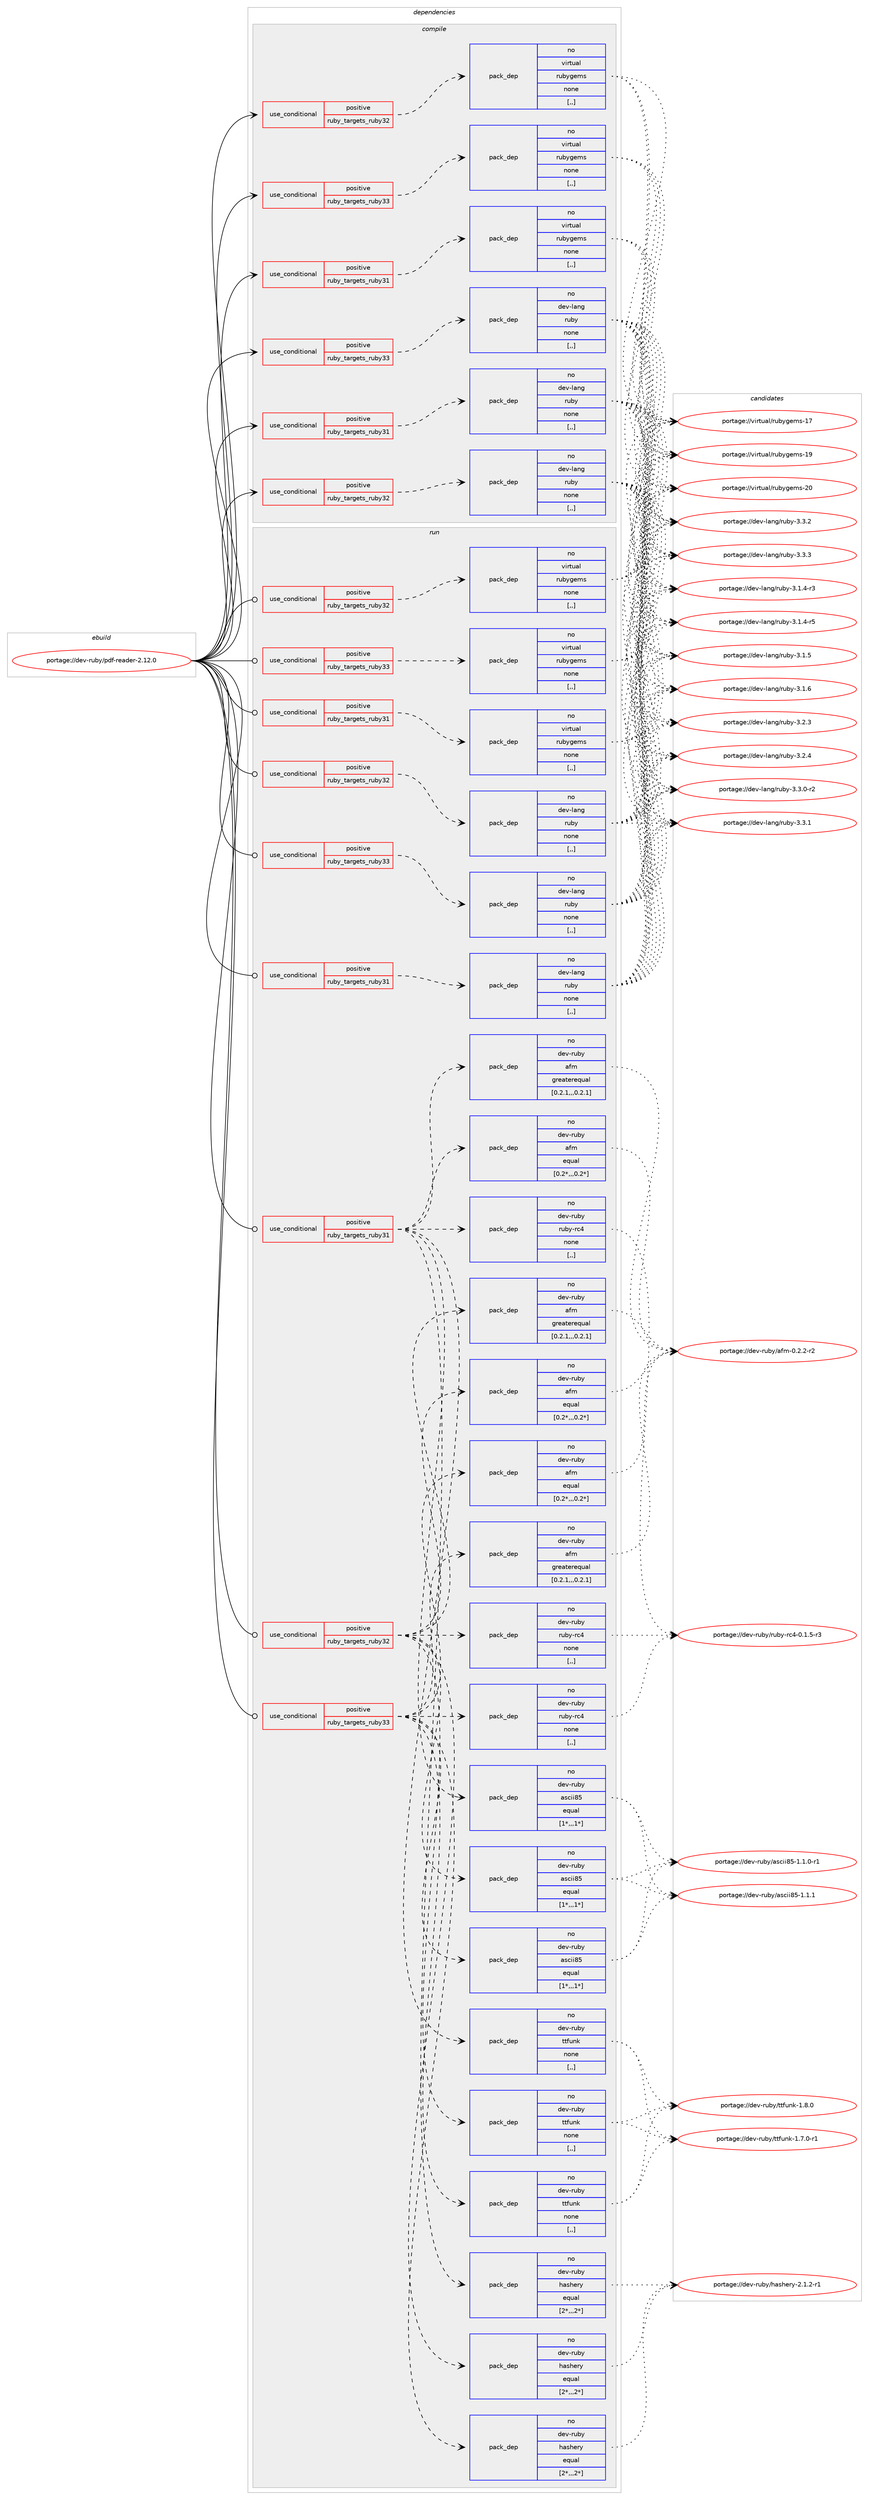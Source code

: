 digraph prolog {

# *************
# Graph options
# *************

newrank=true;
concentrate=true;
compound=true;
graph [rankdir=LR,fontname=Helvetica,fontsize=10,ranksep=1.5];#, ranksep=2.5, nodesep=0.2];
edge  [arrowhead=vee];
node  [fontname=Helvetica,fontsize=10];

# **********
# The ebuild
# **********

subgraph cluster_leftcol {
color=gray;
rank=same;
label=<<i>ebuild</i>>;
id [label="portage://dev-ruby/pdf-reader-2.12.0", color=red, width=4, href="../dev-ruby/pdf-reader-2.12.0.svg"];
}

# ****************
# The dependencies
# ****************

subgraph cluster_midcol {
color=gray;
label=<<i>dependencies</i>>;
subgraph cluster_compile {
fillcolor="#eeeeee";
style=filled;
label=<<i>compile</i>>;
subgraph cond51065 {
dependency189744 [label=<<TABLE BORDER="0" CELLBORDER="1" CELLSPACING="0" CELLPADDING="4"><TR><TD ROWSPAN="3" CELLPADDING="10">use_conditional</TD></TR><TR><TD>positive</TD></TR><TR><TD>ruby_targets_ruby31</TD></TR></TABLE>>, shape=none, color=red];
subgraph pack137362 {
dependency189745 [label=<<TABLE BORDER="0" CELLBORDER="1" CELLSPACING="0" CELLPADDING="4" WIDTH="220"><TR><TD ROWSPAN="6" CELLPADDING="30">pack_dep</TD></TR><TR><TD WIDTH="110">no</TD></TR><TR><TD>dev-lang</TD></TR><TR><TD>ruby</TD></TR><TR><TD>none</TD></TR><TR><TD>[,,]</TD></TR></TABLE>>, shape=none, color=blue];
}
dependency189744:e -> dependency189745:w [weight=20,style="dashed",arrowhead="vee"];
}
id:e -> dependency189744:w [weight=20,style="solid",arrowhead="vee"];
subgraph cond51066 {
dependency189746 [label=<<TABLE BORDER="0" CELLBORDER="1" CELLSPACING="0" CELLPADDING="4"><TR><TD ROWSPAN="3" CELLPADDING="10">use_conditional</TD></TR><TR><TD>positive</TD></TR><TR><TD>ruby_targets_ruby31</TD></TR></TABLE>>, shape=none, color=red];
subgraph pack137363 {
dependency189747 [label=<<TABLE BORDER="0" CELLBORDER="1" CELLSPACING="0" CELLPADDING="4" WIDTH="220"><TR><TD ROWSPAN="6" CELLPADDING="30">pack_dep</TD></TR><TR><TD WIDTH="110">no</TD></TR><TR><TD>virtual</TD></TR><TR><TD>rubygems</TD></TR><TR><TD>none</TD></TR><TR><TD>[,,]</TD></TR></TABLE>>, shape=none, color=blue];
}
dependency189746:e -> dependency189747:w [weight=20,style="dashed",arrowhead="vee"];
}
id:e -> dependency189746:w [weight=20,style="solid",arrowhead="vee"];
subgraph cond51067 {
dependency189748 [label=<<TABLE BORDER="0" CELLBORDER="1" CELLSPACING="0" CELLPADDING="4"><TR><TD ROWSPAN="3" CELLPADDING="10">use_conditional</TD></TR><TR><TD>positive</TD></TR><TR><TD>ruby_targets_ruby32</TD></TR></TABLE>>, shape=none, color=red];
subgraph pack137364 {
dependency189749 [label=<<TABLE BORDER="0" CELLBORDER="1" CELLSPACING="0" CELLPADDING="4" WIDTH="220"><TR><TD ROWSPAN="6" CELLPADDING="30">pack_dep</TD></TR><TR><TD WIDTH="110">no</TD></TR><TR><TD>dev-lang</TD></TR><TR><TD>ruby</TD></TR><TR><TD>none</TD></TR><TR><TD>[,,]</TD></TR></TABLE>>, shape=none, color=blue];
}
dependency189748:e -> dependency189749:w [weight=20,style="dashed",arrowhead="vee"];
}
id:e -> dependency189748:w [weight=20,style="solid",arrowhead="vee"];
subgraph cond51068 {
dependency189750 [label=<<TABLE BORDER="0" CELLBORDER="1" CELLSPACING="0" CELLPADDING="4"><TR><TD ROWSPAN="3" CELLPADDING="10">use_conditional</TD></TR><TR><TD>positive</TD></TR><TR><TD>ruby_targets_ruby32</TD></TR></TABLE>>, shape=none, color=red];
subgraph pack137365 {
dependency189751 [label=<<TABLE BORDER="0" CELLBORDER="1" CELLSPACING="0" CELLPADDING="4" WIDTH="220"><TR><TD ROWSPAN="6" CELLPADDING="30">pack_dep</TD></TR><TR><TD WIDTH="110">no</TD></TR><TR><TD>virtual</TD></TR><TR><TD>rubygems</TD></TR><TR><TD>none</TD></TR><TR><TD>[,,]</TD></TR></TABLE>>, shape=none, color=blue];
}
dependency189750:e -> dependency189751:w [weight=20,style="dashed",arrowhead="vee"];
}
id:e -> dependency189750:w [weight=20,style="solid",arrowhead="vee"];
subgraph cond51069 {
dependency189752 [label=<<TABLE BORDER="0" CELLBORDER="1" CELLSPACING="0" CELLPADDING="4"><TR><TD ROWSPAN="3" CELLPADDING="10">use_conditional</TD></TR><TR><TD>positive</TD></TR><TR><TD>ruby_targets_ruby33</TD></TR></TABLE>>, shape=none, color=red];
subgraph pack137366 {
dependency189753 [label=<<TABLE BORDER="0" CELLBORDER="1" CELLSPACING="0" CELLPADDING="4" WIDTH="220"><TR><TD ROWSPAN="6" CELLPADDING="30">pack_dep</TD></TR><TR><TD WIDTH="110">no</TD></TR><TR><TD>dev-lang</TD></TR><TR><TD>ruby</TD></TR><TR><TD>none</TD></TR><TR><TD>[,,]</TD></TR></TABLE>>, shape=none, color=blue];
}
dependency189752:e -> dependency189753:w [weight=20,style="dashed",arrowhead="vee"];
}
id:e -> dependency189752:w [weight=20,style="solid",arrowhead="vee"];
subgraph cond51070 {
dependency189754 [label=<<TABLE BORDER="0" CELLBORDER="1" CELLSPACING="0" CELLPADDING="4"><TR><TD ROWSPAN="3" CELLPADDING="10">use_conditional</TD></TR><TR><TD>positive</TD></TR><TR><TD>ruby_targets_ruby33</TD></TR></TABLE>>, shape=none, color=red];
subgraph pack137367 {
dependency189755 [label=<<TABLE BORDER="0" CELLBORDER="1" CELLSPACING="0" CELLPADDING="4" WIDTH="220"><TR><TD ROWSPAN="6" CELLPADDING="30">pack_dep</TD></TR><TR><TD WIDTH="110">no</TD></TR><TR><TD>virtual</TD></TR><TR><TD>rubygems</TD></TR><TR><TD>none</TD></TR><TR><TD>[,,]</TD></TR></TABLE>>, shape=none, color=blue];
}
dependency189754:e -> dependency189755:w [weight=20,style="dashed",arrowhead="vee"];
}
id:e -> dependency189754:w [weight=20,style="solid",arrowhead="vee"];
}
subgraph cluster_compileandrun {
fillcolor="#eeeeee";
style=filled;
label=<<i>compile and run</i>>;
}
subgraph cluster_run {
fillcolor="#eeeeee";
style=filled;
label=<<i>run</i>>;
subgraph cond51071 {
dependency189756 [label=<<TABLE BORDER="0" CELLBORDER="1" CELLSPACING="0" CELLPADDING="4"><TR><TD ROWSPAN="3" CELLPADDING="10">use_conditional</TD></TR><TR><TD>positive</TD></TR><TR><TD>ruby_targets_ruby31</TD></TR></TABLE>>, shape=none, color=red];
subgraph pack137368 {
dependency189757 [label=<<TABLE BORDER="0" CELLBORDER="1" CELLSPACING="0" CELLPADDING="4" WIDTH="220"><TR><TD ROWSPAN="6" CELLPADDING="30">pack_dep</TD></TR><TR><TD WIDTH="110">no</TD></TR><TR><TD>dev-lang</TD></TR><TR><TD>ruby</TD></TR><TR><TD>none</TD></TR><TR><TD>[,,]</TD></TR></TABLE>>, shape=none, color=blue];
}
dependency189756:e -> dependency189757:w [weight=20,style="dashed",arrowhead="vee"];
}
id:e -> dependency189756:w [weight=20,style="solid",arrowhead="odot"];
subgraph cond51072 {
dependency189758 [label=<<TABLE BORDER="0" CELLBORDER="1" CELLSPACING="0" CELLPADDING="4"><TR><TD ROWSPAN="3" CELLPADDING="10">use_conditional</TD></TR><TR><TD>positive</TD></TR><TR><TD>ruby_targets_ruby31</TD></TR></TABLE>>, shape=none, color=red];
subgraph pack137369 {
dependency189759 [label=<<TABLE BORDER="0" CELLBORDER="1" CELLSPACING="0" CELLPADDING="4" WIDTH="220"><TR><TD ROWSPAN="6" CELLPADDING="30">pack_dep</TD></TR><TR><TD WIDTH="110">no</TD></TR><TR><TD>dev-ruby</TD></TR><TR><TD>afm</TD></TR><TR><TD>greaterequal</TD></TR><TR><TD>[0.2.1,,,0.2.1]</TD></TR></TABLE>>, shape=none, color=blue];
}
dependency189758:e -> dependency189759:w [weight=20,style="dashed",arrowhead="vee"];
subgraph pack137370 {
dependency189760 [label=<<TABLE BORDER="0" CELLBORDER="1" CELLSPACING="0" CELLPADDING="4" WIDTH="220"><TR><TD ROWSPAN="6" CELLPADDING="30">pack_dep</TD></TR><TR><TD WIDTH="110">no</TD></TR><TR><TD>dev-ruby</TD></TR><TR><TD>afm</TD></TR><TR><TD>equal</TD></TR><TR><TD>[0.2*,,,0.2*]</TD></TR></TABLE>>, shape=none, color=blue];
}
dependency189758:e -> dependency189760:w [weight=20,style="dashed",arrowhead="vee"];
subgraph pack137371 {
dependency189761 [label=<<TABLE BORDER="0" CELLBORDER="1" CELLSPACING="0" CELLPADDING="4" WIDTH="220"><TR><TD ROWSPAN="6" CELLPADDING="30">pack_dep</TD></TR><TR><TD WIDTH="110">no</TD></TR><TR><TD>dev-ruby</TD></TR><TR><TD>ascii85</TD></TR><TR><TD>equal</TD></TR><TR><TD>[1*,,,1*]</TD></TR></TABLE>>, shape=none, color=blue];
}
dependency189758:e -> dependency189761:w [weight=20,style="dashed",arrowhead="vee"];
subgraph pack137372 {
dependency189762 [label=<<TABLE BORDER="0" CELLBORDER="1" CELLSPACING="0" CELLPADDING="4" WIDTH="220"><TR><TD ROWSPAN="6" CELLPADDING="30">pack_dep</TD></TR><TR><TD WIDTH="110">no</TD></TR><TR><TD>dev-ruby</TD></TR><TR><TD>hashery</TD></TR><TR><TD>equal</TD></TR><TR><TD>[2*,,,2*]</TD></TR></TABLE>>, shape=none, color=blue];
}
dependency189758:e -> dependency189762:w [weight=20,style="dashed",arrowhead="vee"];
subgraph pack137373 {
dependency189763 [label=<<TABLE BORDER="0" CELLBORDER="1" CELLSPACING="0" CELLPADDING="4" WIDTH="220"><TR><TD ROWSPAN="6" CELLPADDING="30">pack_dep</TD></TR><TR><TD WIDTH="110">no</TD></TR><TR><TD>dev-ruby</TD></TR><TR><TD>ttfunk</TD></TR><TR><TD>none</TD></TR><TR><TD>[,,]</TD></TR></TABLE>>, shape=none, color=blue];
}
dependency189758:e -> dependency189763:w [weight=20,style="dashed",arrowhead="vee"];
subgraph pack137374 {
dependency189764 [label=<<TABLE BORDER="0" CELLBORDER="1" CELLSPACING="0" CELLPADDING="4" WIDTH="220"><TR><TD ROWSPAN="6" CELLPADDING="30">pack_dep</TD></TR><TR><TD WIDTH="110">no</TD></TR><TR><TD>dev-ruby</TD></TR><TR><TD>ruby-rc4</TD></TR><TR><TD>none</TD></TR><TR><TD>[,,]</TD></TR></TABLE>>, shape=none, color=blue];
}
dependency189758:e -> dependency189764:w [weight=20,style="dashed",arrowhead="vee"];
}
id:e -> dependency189758:w [weight=20,style="solid",arrowhead="odot"];
subgraph cond51073 {
dependency189765 [label=<<TABLE BORDER="0" CELLBORDER="1" CELLSPACING="0" CELLPADDING="4"><TR><TD ROWSPAN="3" CELLPADDING="10">use_conditional</TD></TR><TR><TD>positive</TD></TR><TR><TD>ruby_targets_ruby31</TD></TR></TABLE>>, shape=none, color=red];
subgraph pack137375 {
dependency189766 [label=<<TABLE BORDER="0" CELLBORDER="1" CELLSPACING="0" CELLPADDING="4" WIDTH="220"><TR><TD ROWSPAN="6" CELLPADDING="30">pack_dep</TD></TR><TR><TD WIDTH="110">no</TD></TR><TR><TD>virtual</TD></TR><TR><TD>rubygems</TD></TR><TR><TD>none</TD></TR><TR><TD>[,,]</TD></TR></TABLE>>, shape=none, color=blue];
}
dependency189765:e -> dependency189766:w [weight=20,style="dashed",arrowhead="vee"];
}
id:e -> dependency189765:w [weight=20,style="solid",arrowhead="odot"];
subgraph cond51074 {
dependency189767 [label=<<TABLE BORDER="0" CELLBORDER="1" CELLSPACING="0" CELLPADDING="4"><TR><TD ROWSPAN="3" CELLPADDING="10">use_conditional</TD></TR><TR><TD>positive</TD></TR><TR><TD>ruby_targets_ruby32</TD></TR></TABLE>>, shape=none, color=red];
subgraph pack137376 {
dependency189768 [label=<<TABLE BORDER="0" CELLBORDER="1" CELLSPACING="0" CELLPADDING="4" WIDTH="220"><TR><TD ROWSPAN="6" CELLPADDING="30">pack_dep</TD></TR><TR><TD WIDTH="110">no</TD></TR><TR><TD>dev-lang</TD></TR><TR><TD>ruby</TD></TR><TR><TD>none</TD></TR><TR><TD>[,,]</TD></TR></TABLE>>, shape=none, color=blue];
}
dependency189767:e -> dependency189768:w [weight=20,style="dashed",arrowhead="vee"];
}
id:e -> dependency189767:w [weight=20,style="solid",arrowhead="odot"];
subgraph cond51075 {
dependency189769 [label=<<TABLE BORDER="0" CELLBORDER="1" CELLSPACING="0" CELLPADDING="4"><TR><TD ROWSPAN="3" CELLPADDING="10">use_conditional</TD></TR><TR><TD>positive</TD></TR><TR><TD>ruby_targets_ruby32</TD></TR></TABLE>>, shape=none, color=red];
subgraph pack137377 {
dependency189770 [label=<<TABLE BORDER="0" CELLBORDER="1" CELLSPACING="0" CELLPADDING="4" WIDTH="220"><TR><TD ROWSPAN="6" CELLPADDING="30">pack_dep</TD></TR><TR><TD WIDTH="110">no</TD></TR><TR><TD>dev-ruby</TD></TR><TR><TD>afm</TD></TR><TR><TD>greaterequal</TD></TR><TR><TD>[0.2.1,,,0.2.1]</TD></TR></TABLE>>, shape=none, color=blue];
}
dependency189769:e -> dependency189770:w [weight=20,style="dashed",arrowhead="vee"];
subgraph pack137378 {
dependency189771 [label=<<TABLE BORDER="0" CELLBORDER="1" CELLSPACING="0" CELLPADDING="4" WIDTH="220"><TR><TD ROWSPAN="6" CELLPADDING="30">pack_dep</TD></TR><TR><TD WIDTH="110">no</TD></TR><TR><TD>dev-ruby</TD></TR><TR><TD>afm</TD></TR><TR><TD>equal</TD></TR><TR><TD>[0.2*,,,0.2*]</TD></TR></TABLE>>, shape=none, color=blue];
}
dependency189769:e -> dependency189771:w [weight=20,style="dashed",arrowhead="vee"];
subgraph pack137379 {
dependency189772 [label=<<TABLE BORDER="0" CELLBORDER="1" CELLSPACING="0" CELLPADDING="4" WIDTH="220"><TR><TD ROWSPAN="6" CELLPADDING="30">pack_dep</TD></TR><TR><TD WIDTH="110">no</TD></TR><TR><TD>dev-ruby</TD></TR><TR><TD>ascii85</TD></TR><TR><TD>equal</TD></TR><TR><TD>[1*,,,1*]</TD></TR></TABLE>>, shape=none, color=blue];
}
dependency189769:e -> dependency189772:w [weight=20,style="dashed",arrowhead="vee"];
subgraph pack137380 {
dependency189773 [label=<<TABLE BORDER="0" CELLBORDER="1" CELLSPACING="0" CELLPADDING="4" WIDTH="220"><TR><TD ROWSPAN="6" CELLPADDING="30">pack_dep</TD></TR><TR><TD WIDTH="110">no</TD></TR><TR><TD>dev-ruby</TD></TR><TR><TD>hashery</TD></TR><TR><TD>equal</TD></TR><TR><TD>[2*,,,2*]</TD></TR></TABLE>>, shape=none, color=blue];
}
dependency189769:e -> dependency189773:w [weight=20,style="dashed",arrowhead="vee"];
subgraph pack137381 {
dependency189774 [label=<<TABLE BORDER="0" CELLBORDER="1" CELLSPACING="0" CELLPADDING="4" WIDTH="220"><TR><TD ROWSPAN="6" CELLPADDING="30">pack_dep</TD></TR><TR><TD WIDTH="110">no</TD></TR><TR><TD>dev-ruby</TD></TR><TR><TD>ttfunk</TD></TR><TR><TD>none</TD></TR><TR><TD>[,,]</TD></TR></TABLE>>, shape=none, color=blue];
}
dependency189769:e -> dependency189774:w [weight=20,style="dashed",arrowhead="vee"];
subgraph pack137382 {
dependency189775 [label=<<TABLE BORDER="0" CELLBORDER="1" CELLSPACING="0" CELLPADDING="4" WIDTH="220"><TR><TD ROWSPAN="6" CELLPADDING="30">pack_dep</TD></TR><TR><TD WIDTH="110">no</TD></TR><TR><TD>dev-ruby</TD></TR><TR><TD>ruby-rc4</TD></TR><TR><TD>none</TD></TR><TR><TD>[,,]</TD></TR></TABLE>>, shape=none, color=blue];
}
dependency189769:e -> dependency189775:w [weight=20,style="dashed",arrowhead="vee"];
}
id:e -> dependency189769:w [weight=20,style="solid",arrowhead="odot"];
subgraph cond51076 {
dependency189776 [label=<<TABLE BORDER="0" CELLBORDER="1" CELLSPACING="0" CELLPADDING="4"><TR><TD ROWSPAN="3" CELLPADDING="10">use_conditional</TD></TR><TR><TD>positive</TD></TR><TR><TD>ruby_targets_ruby32</TD></TR></TABLE>>, shape=none, color=red];
subgraph pack137383 {
dependency189777 [label=<<TABLE BORDER="0" CELLBORDER="1" CELLSPACING="0" CELLPADDING="4" WIDTH="220"><TR><TD ROWSPAN="6" CELLPADDING="30">pack_dep</TD></TR><TR><TD WIDTH="110">no</TD></TR><TR><TD>virtual</TD></TR><TR><TD>rubygems</TD></TR><TR><TD>none</TD></TR><TR><TD>[,,]</TD></TR></TABLE>>, shape=none, color=blue];
}
dependency189776:e -> dependency189777:w [weight=20,style="dashed",arrowhead="vee"];
}
id:e -> dependency189776:w [weight=20,style="solid",arrowhead="odot"];
subgraph cond51077 {
dependency189778 [label=<<TABLE BORDER="0" CELLBORDER="1" CELLSPACING="0" CELLPADDING="4"><TR><TD ROWSPAN="3" CELLPADDING="10">use_conditional</TD></TR><TR><TD>positive</TD></TR><TR><TD>ruby_targets_ruby33</TD></TR></TABLE>>, shape=none, color=red];
subgraph pack137384 {
dependency189779 [label=<<TABLE BORDER="0" CELLBORDER="1" CELLSPACING="0" CELLPADDING="4" WIDTH="220"><TR><TD ROWSPAN="6" CELLPADDING="30">pack_dep</TD></TR><TR><TD WIDTH="110">no</TD></TR><TR><TD>dev-lang</TD></TR><TR><TD>ruby</TD></TR><TR><TD>none</TD></TR><TR><TD>[,,]</TD></TR></TABLE>>, shape=none, color=blue];
}
dependency189778:e -> dependency189779:w [weight=20,style="dashed",arrowhead="vee"];
}
id:e -> dependency189778:w [weight=20,style="solid",arrowhead="odot"];
subgraph cond51078 {
dependency189780 [label=<<TABLE BORDER="0" CELLBORDER="1" CELLSPACING="0" CELLPADDING="4"><TR><TD ROWSPAN="3" CELLPADDING="10">use_conditional</TD></TR><TR><TD>positive</TD></TR><TR><TD>ruby_targets_ruby33</TD></TR></TABLE>>, shape=none, color=red];
subgraph pack137385 {
dependency189781 [label=<<TABLE BORDER="0" CELLBORDER="1" CELLSPACING="0" CELLPADDING="4" WIDTH="220"><TR><TD ROWSPAN="6" CELLPADDING="30">pack_dep</TD></TR><TR><TD WIDTH="110">no</TD></TR><TR><TD>dev-ruby</TD></TR><TR><TD>afm</TD></TR><TR><TD>greaterequal</TD></TR><TR><TD>[0.2.1,,,0.2.1]</TD></TR></TABLE>>, shape=none, color=blue];
}
dependency189780:e -> dependency189781:w [weight=20,style="dashed",arrowhead="vee"];
subgraph pack137386 {
dependency189782 [label=<<TABLE BORDER="0" CELLBORDER="1" CELLSPACING="0" CELLPADDING="4" WIDTH="220"><TR><TD ROWSPAN="6" CELLPADDING="30">pack_dep</TD></TR><TR><TD WIDTH="110">no</TD></TR><TR><TD>dev-ruby</TD></TR><TR><TD>afm</TD></TR><TR><TD>equal</TD></TR><TR><TD>[0.2*,,,0.2*]</TD></TR></TABLE>>, shape=none, color=blue];
}
dependency189780:e -> dependency189782:w [weight=20,style="dashed",arrowhead="vee"];
subgraph pack137387 {
dependency189783 [label=<<TABLE BORDER="0" CELLBORDER="1" CELLSPACING="0" CELLPADDING="4" WIDTH="220"><TR><TD ROWSPAN="6" CELLPADDING="30">pack_dep</TD></TR><TR><TD WIDTH="110">no</TD></TR><TR><TD>dev-ruby</TD></TR><TR><TD>ascii85</TD></TR><TR><TD>equal</TD></TR><TR><TD>[1*,,,1*]</TD></TR></TABLE>>, shape=none, color=blue];
}
dependency189780:e -> dependency189783:w [weight=20,style="dashed",arrowhead="vee"];
subgraph pack137388 {
dependency189784 [label=<<TABLE BORDER="0" CELLBORDER="1" CELLSPACING="0" CELLPADDING="4" WIDTH="220"><TR><TD ROWSPAN="6" CELLPADDING="30">pack_dep</TD></TR><TR><TD WIDTH="110">no</TD></TR><TR><TD>dev-ruby</TD></TR><TR><TD>hashery</TD></TR><TR><TD>equal</TD></TR><TR><TD>[2*,,,2*]</TD></TR></TABLE>>, shape=none, color=blue];
}
dependency189780:e -> dependency189784:w [weight=20,style="dashed",arrowhead="vee"];
subgraph pack137389 {
dependency189785 [label=<<TABLE BORDER="0" CELLBORDER="1" CELLSPACING="0" CELLPADDING="4" WIDTH="220"><TR><TD ROWSPAN="6" CELLPADDING="30">pack_dep</TD></TR><TR><TD WIDTH="110">no</TD></TR><TR><TD>dev-ruby</TD></TR><TR><TD>ttfunk</TD></TR><TR><TD>none</TD></TR><TR><TD>[,,]</TD></TR></TABLE>>, shape=none, color=blue];
}
dependency189780:e -> dependency189785:w [weight=20,style="dashed",arrowhead="vee"];
subgraph pack137390 {
dependency189786 [label=<<TABLE BORDER="0" CELLBORDER="1" CELLSPACING="0" CELLPADDING="4" WIDTH="220"><TR><TD ROWSPAN="6" CELLPADDING="30">pack_dep</TD></TR><TR><TD WIDTH="110">no</TD></TR><TR><TD>dev-ruby</TD></TR><TR><TD>ruby-rc4</TD></TR><TR><TD>none</TD></TR><TR><TD>[,,]</TD></TR></TABLE>>, shape=none, color=blue];
}
dependency189780:e -> dependency189786:w [weight=20,style="dashed",arrowhead="vee"];
}
id:e -> dependency189780:w [weight=20,style="solid",arrowhead="odot"];
subgraph cond51079 {
dependency189787 [label=<<TABLE BORDER="0" CELLBORDER="1" CELLSPACING="0" CELLPADDING="4"><TR><TD ROWSPAN="3" CELLPADDING="10">use_conditional</TD></TR><TR><TD>positive</TD></TR><TR><TD>ruby_targets_ruby33</TD></TR></TABLE>>, shape=none, color=red];
subgraph pack137391 {
dependency189788 [label=<<TABLE BORDER="0" CELLBORDER="1" CELLSPACING="0" CELLPADDING="4" WIDTH="220"><TR><TD ROWSPAN="6" CELLPADDING="30">pack_dep</TD></TR><TR><TD WIDTH="110">no</TD></TR><TR><TD>virtual</TD></TR><TR><TD>rubygems</TD></TR><TR><TD>none</TD></TR><TR><TD>[,,]</TD></TR></TABLE>>, shape=none, color=blue];
}
dependency189787:e -> dependency189788:w [weight=20,style="dashed",arrowhead="vee"];
}
id:e -> dependency189787:w [weight=20,style="solid",arrowhead="odot"];
}
}

# **************
# The candidates
# **************

subgraph cluster_choices {
rank=same;
color=gray;
label=<<i>candidates</i>>;

subgraph choice137362 {
color=black;
nodesep=1;
choice100101118451089711010347114117981214551464946524511451 [label="portage://dev-lang/ruby-3.1.4-r3", color=red, width=4,href="../dev-lang/ruby-3.1.4-r3.svg"];
choice100101118451089711010347114117981214551464946524511453 [label="portage://dev-lang/ruby-3.1.4-r5", color=red, width=4,href="../dev-lang/ruby-3.1.4-r5.svg"];
choice10010111845108971101034711411798121455146494653 [label="portage://dev-lang/ruby-3.1.5", color=red, width=4,href="../dev-lang/ruby-3.1.5.svg"];
choice10010111845108971101034711411798121455146494654 [label="portage://dev-lang/ruby-3.1.6", color=red, width=4,href="../dev-lang/ruby-3.1.6.svg"];
choice10010111845108971101034711411798121455146504651 [label="portage://dev-lang/ruby-3.2.3", color=red, width=4,href="../dev-lang/ruby-3.2.3.svg"];
choice10010111845108971101034711411798121455146504652 [label="portage://dev-lang/ruby-3.2.4", color=red, width=4,href="../dev-lang/ruby-3.2.4.svg"];
choice100101118451089711010347114117981214551465146484511450 [label="portage://dev-lang/ruby-3.3.0-r2", color=red, width=4,href="../dev-lang/ruby-3.3.0-r2.svg"];
choice10010111845108971101034711411798121455146514649 [label="portage://dev-lang/ruby-3.3.1", color=red, width=4,href="../dev-lang/ruby-3.3.1.svg"];
choice10010111845108971101034711411798121455146514650 [label="portage://dev-lang/ruby-3.3.2", color=red, width=4,href="../dev-lang/ruby-3.3.2.svg"];
choice10010111845108971101034711411798121455146514651 [label="portage://dev-lang/ruby-3.3.3", color=red, width=4,href="../dev-lang/ruby-3.3.3.svg"];
dependency189745:e -> choice100101118451089711010347114117981214551464946524511451:w [style=dotted,weight="100"];
dependency189745:e -> choice100101118451089711010347114117981214551464946524511453:w [style=dotted,weight="100"];
dependency189745:e -> choice10010111845108971101034711411798121455146494653:w [style=dotted,weight="100"];
dependency189745:e -> choice10010111845108971101034711411798121455146494654:w [style=dotted,weight="100"];
dependency189745:e -> choice10010111845108971101034711411798121455146504651:w [style=dotted,weight="100"];
dependency189745:e -> choice10010111845108971101034711411798121455146504652:w [style=dotted,weight="100"];
dependency189745:e -> choice100101118451089711010347114117981214551465146484511450:w [style=dotted,weight="100"];
dependency189745:e -> choice10010111845108971101034711411798121455146514649:w [style=dotted,weight="100"];
dependency189745:e -> choice10010111845108971101034711411798121455146514650:w [style=dotted,weight="100"];
dependency189745:e -> choice10010111845108971101034711411798121455146514651:w [style=dotted,weight="100"];
}
subgraph choice137363 {
color=black;
nodesep=1;
choice118105114116117971084711411798121103101109115454955 [label="portage://virtual/rubygems-17", color=red, width=4,href="../virtual/rubygems-17.svg"];
choice118105114116117971084711411798121103101109115454957 [label="portage://virtual/rubygems-19", color=red, width=4,href="../virtual/rubygems-19.svg"];
choice118105114116117971084711411798121103101109115455048 [label="portage://virtual/rubygems-20", color=red, width=4,href="../virtual/rubygems-20.svg"];
dependency189747:e -> choice118105114116117971084711411798121103101109115454955:w [style=dotted,weight="100"];
dependency189747:e -> choice118105114116117971084711411798121103101109115454957:w [style=dotted,weight="100"];
dependency189747:e -> choice118105114116117971084711411798121103101109115455048:w [style=dotted,weight="100"];
}
subgraph choice137364 {
color=black;
nodesep=1;
choice100101118451089711010347114117981214551464946524511451 [label="portage://dev-lang/ruby-3.1.4-r3", color=red, width=4,href="../dev-lang/ruby-3.1.4-r3.svg"];
choice100101118451089711010347114117981214551464946524511453 [label="portage://dev-lang/ruby-3.1.4-r5", color=red, width=4,href="../dev-lang/ruby-3.1.4-r5.svg"];
choice10010111845108971101034711411798121455146494653 [label="portage://dev-lang/ruby-3.1.5", color=red, width=4,href="../dev-lang/ruby-3.1.5.svg"];
choice10010111845108971101034711411798121455146494654 [label="portage://dev-lang/ruby-3.1.6", color=red, width=4,href="../dev-lang/ruby-3.1.6.svg"];
choice10010111845108971101034711411798121455146504651 [label="portage://dev-lang/ruby-3.2.3", color=red, width=4,href="../dev-lang/ruby-3.2.3.svg"];
choice10010111845108971101034711411798121455146504652 [label="portage://dev-lang/ruby-3.2.4", color=red, width=4,href="../dev-lang/ruby-3.2.4.svg"];
choice100101118451089711010347114117981214551465146484511450 [label="portage://dev-lang/ruby-3.3.0-r2", color=red, width=4,href="../dev-lang/ruby-3.3.0-r2.svg"];
choice10010111845108971101034711411798121455146514649 [label="portage://dev-lang/ruby-3.3.1", color=red, width=4,href="../dev-lang/ruby-3.3.1.svg"];
choice10010111845108971101034711411798121455146514650 [label="portage://dev-lang/ruby-3.3.2", color=red, width=4,href="../dev-lang/ruby-3.3.2.svg"];
choice10010111845108971101034711411798121455146514651 [label="portage://dev-lang/ruby-3.3.3", color=red, width=4,href="../dev-lang/ruby-3.3.3.svg"];
dependency189749:e -> choice100101118451089711010347114117981214551464946524511451:w [style=dotted,weight="100"];
dependency189749:e -> choice100101118451089711010347114117981214551464946524511453:w [style=dotted,weight="100"];
dependency189749:e -> choice10010111845108971101034711411798121455146494653:w [style=dotted,weight="100"];
dependency189749:e -> choice10010111845108971101034711411798121455146494654:w [style=dotted,weight="100"];
dependency189749:e -> choice10010111845108971101034711411798121455146504651:w [style=dotted,weight="100"];
dependency189749:e -> choice10010111845108971101034711411798121455146504652:w [style=dotted,weight="100"];
dependency189749:e -> choice100101118451089711010347114117981214551465146484511450:w [style=dotted,weight="100"];
dependency189749:e -> choice10010111845108971101034711411798121455146514649:w [style=dotted,weight="100"];
dependency189749:e -> choice10010111845108971101034711411798121455146514650:w [style=dotted,weight="100"];
dependency189749:e -> choice10010111845108971101034711411798121455146514651:w [style=dotted,weight="100"];
}
subgraph choice137365 {
color=black;
nodesep=1;
choice118105114116117971084711411798121103101109115454955 [label="portage://virtual/rubygems-17", color=red, width=4,href="../virtual/rubygems-17.svg"];
choice118105114116117971084711411798121103101109115454957 [label="portage://virtual/rubygems-19", color=red, width=4,href="../virtual/rubygems-19.svg"];
choice118105114116117971084711411798121103101109115455048 [label="portage://virtual/rubygems-20", color=red, width=4,href="../virtual/rubygems-20.svg"];
dependency189751:e -> choice118105114116117971084711411798121103101109115454955:w [style=dotted,weight="100"];
dependency189751:e -> choice118105114116117971084711411798121103101109115454957:w [style=dotted,weight="100"];
dependency189751:e -> choice118105114116117971084711411798121103101109115455048:w [style=dotted,weight="100"];
}
subgraph choice137366 {
color=black;
nodesep=1;
choice100101118451089711010347114117981214551464946524511451 [label="portage://dev-lang/ruby-3.1.4-r3", color=red, width=4,href="../dev-lang/ruby-3.1.4-r3.svg"];
choice100101118451089711010347114117981214551464946524511453 [label="portage://dev-lang/ruby-3.1.4-r5", color=red, width=4,href="../dev-lang/ruby-3.1.4-r5.svg"];
choice10010111845108971101034711411798121455146494653 [label="portage://dev-lang/ruby-3.1.5", color=red, width=4,href="../dev-lang/ruby-3.1.5.svg"];
choice10010111845108971101034711411798121455146494654 [label="portage://dev-lang/ruby-3.1.6", color=red, width=4,href="../dev-lang/ruby-3.1.6.svg"];
choice10010111845108971101034711411798121455146504651 [label="portage://dev-lang/ruby-3.2.3", color=red, width=4,href="../dev-lang/ruby-3.2.3.svg"];
choice10010111845108971101034711411798121455146504652 [label="portage://dev-lang/ruby-3.2.4", color=red, width=4,href="../dev-lang/ruby-3.2.4.svg"];
choice100101118451089711010347114117981214551465146484511450 [label="portage://dev-lang/ruby-3.3.0-r2", color=red, width=4,href="../dev-lang/ruby-3.3.0-r2.svg"];
choice10010111845108971101034711411798121455146514649 [label="portage://dev-lang/ruby-3.3.1", color=red, width=4,href="../dev-lang/ruby-3.3.1.svg"];
choice10010111845108971101034711411798121455146514650 [label="portage://dev-lang/ruby-3.3.2", color=red, width=4,href="../dev-lang/ruby-3.3.2.svg"];
choice10010111845108971101034711411798121455146514651 [label="portage://dev-lang/ruby-3.3.3", color=red, width=4,href="../dev-lang/ruby-3.3.3.svg"];
dependency189753:e -> choice100101118451089711010347114117981214551464946524511451:w [style=dotted,weight="100"];
dependency189753:e -> choice100101118451089711010347114117981214551464946524511453:w [style=dotted,weight="100"];
dependency189753:e -> choice10010111845108971101034711411798121455146494653:w [style=dotted,weight="100"];
dependency189753:e -> choice10010111845108971101034711411798121455146494654:w [style=dotted,weight="100"];
dependency189753:e -> choice10010111845108971101034711411798121455146504651:w [style=dotted,weight="100"];
dependency189753:e -> choice10010111845108971101034711411798121455146504652:w [style=dotted,weight="100"];
dependency189753:e -> choice100101118451089711010347114117981214551465146484511450:w [style=dotted,weight="100"];
dependency189753:e -> choice10010111845108971101034711411798121455146514649:w [style=dotted,weight="100"];
dependency189753:e -> choice10010111845108971101034711411798121455146514650:w [style=dotted,weight="100"];
dependency189753:e -> choice10010111845108971101034711411798121455146514651:w [style=dotted,weight="100"];
}
subgraph choice137367 {
color=black;
nodesep=1;
choice118105114116117971084711411798121103101109115454955 [label="portage://virtual/rubygems-17", color=red, width=4,href="../virtual/rubygems-17.svg"];
choice118105114116117971084711411798121103101109115454957 [label="portage://virtual/rubygems-19", color=red, width=4,href="../virtual/rubygems-19.svg"];
choice118105114116117971084711411798121103101109115455048 [label="portage://virtual/rubygems-20", color=red, width=4,href="../virtual/rubygems-20.svg"];
dependency189755:e -> choice118105114116117971084711411798121103101109115454955:w [style=dotted,weight="100"];
dependency189755:e -> choice118105114116117971084711411798121103101109115454957:w [style=dotted,weight="100"];
dependency189755:e -> choice118105114116117971084711411798121103101109115455048:w [style=dotted,weight="100"];
}
subgraph choice137368 {
color=black;
nodesep=1;
choice100101118451089711010347114117981214551464946524511451 [label="portage://dev-lang/ruby-3.1.4-r3", color=red, width=4,href="../dev-lang/ruby-3.1.4-r3.svg"];
choice100101118451089711010347114117981214551464946524511453 [label="portage://dev-lang/ruby-3.1.4-r5", color=red, width=4,href="../dev-lang/ruby-3.1.4-r5.svg"];
choice10010111845108971101034711411798121455146494653 [label="portage://dev-lang/ruby-3.1.5", color=red, width=4,href="../dev-lang/ruby-3.1.5.svg"];
choice10010111845108971101034711411798121455146494654 [label="portage://dev-lang/ruby-3.1.6", color=red, width=4,href="../dev-lang/ruby-3.1.6.svg"];
choice10010111845108971101034711411798121455146504651 [label="portage://dev-lang/ruby-3.2.3", color=red, width=4,href="../dev-lang/ruby-3.2.3.svg"];
choice10010111845108971101034711411798121455146504652 [label="portage://dev-lang/ruby-3.2.4", color=red, width=4,href="../dev-lang/ruby-3.2.4.svg"];
choice100101118451089711010347114117981214551465146484511450 [label="portage://dev-lang/ruby-3.3.0-r2", color=red, width=4,href="../dev-lang/ruby-3.3.0-r2.svg"];
choice10010111845108971101034711411798121455146514649 [label="portage://dev-lang/ruby-3.3.1", color=red, width=4,href="../dev-lang/ruby-3.3.1.svg"];
choice10010111845108971101034711411798121455146514650 [label="portage://dev-lang/ruby-3.3.2", color=red, width=4,href="../dev-lang/ruby-3.3.2.svg"];
choice10010111845108971101034711411798121455146514651 [label="portage://dev-lang/ruby-3.3.3", color=red, width=4,href="../dev-lang/ruby-3.3.3.svg"];
dependency189757:e -> choice100101118451089711010347114117981214551464946524511451:w [style=dotted,weight="100"];
dependency189757:e -> choice100101118451089711010347114117981214551464946524511453:w [style=dotted,weight="100"];
dependency189757:e -> choice10010111845108971101034711411798121455146494653:w [style=dotted,weight="100"];
dependency189757:e -> choice10010111845108971101034711411798121455146494654:w [style=dotted,weight="100"];
dependency189757:e -> choice10010111845108971101034711411798121455146504651:w [style=dotted,weight="100"];
dependency189757:e -> choice10010111845108971101034711411798121455146504652:w [style=dotted,weight="100"];
dependency189757:e -> choice100101118451089711010347114117981214551465146484511450:w [style=dotted,weight="100"];
dependency189757:e -> choice10010111845108971101034711411798121455146514649:w [style=dotted,weight="100"];
dependency189757:e -> choice10010111845108971101034711411798121455146514650:w [style=dotted,weight="100"];
dependency189757:e -> choice10010111845108971101034711411798121455146514651:w [style=dotted,weight="100"];
}
subgraph choice137369 {
color=black;
nodesep=1;
choice100101118451141179812147971021094548465046504511450 [label="portage://dev-ruby/afm-0.2.2-r2", color=red, width=4,href="../dev-ruby/afm-0.2.2-r2.svg"];
dependency189759:e -> choice100101118451141179812147971021094548465046504511450:w [style=dotted,weight="100"];
}
subgraph choice137370 {
color=black;
nodesep=1;
choice100101118451141179812147971021094548465046504511450 [label="portage://dev-ruby/afm-0.2.2-r2", color=red, width=4,href="../dev-ruby/afm-0.2.2-r2.svg"];
dependency189760:e -> choice100101118451141179812147971021094548465046504511450:w [style=dotted,weight="100"];
}
subgraph choice137371 {
color=black;
nodesep=1;
choice100101118451141179812147971159910510556534549464946484511449 [label="portage://dev-ruby/ascii85-1.1.0-r1", color=red, width=4,href="../dev-ruby/ascii85-1.1.0-r1.svg"];
choice10010111845114117981214797115991051055653454946494649 [label="portage://dev-ruby/ascii85-1.1.1", color=red, width=4,href="../dev-ruby/ascii85-1.1.1.svg"];
dependency189761:e -> choice100101118451141179812147971159910510556534549464946484511449:w [style=dotted,weight="100"];
dependency189761:e -> choice10010111845114117981214797115991051055653454946494649:w [style=dotted,weight="100"];
}
subgraph choice137372 {
color=black;
nodesep=1;
choice100101118451141179812147104971151041011141214550464946504511449 [label="portage://dev-ruby/hashery-2.1.2-r1", color=red, width=4,href="../dev-ruby/hashery-2.1.2-r1.svg"];
dependency189762:e -> choice100101118451141179812147104971151041011141214550464946504511449:w [style=dotted,weight="100"];
}
subgraph choice137373 {
color=black;
nodesep=1;
choice1001011184511411798121471161161021171101074549465546484511449 [label="portage://dev-ruby/ttfunk-1.7.0-r1", color=red, width=4,href="../dev-ruby/ttfunk-1.7.0-r1.svg"];
choice100101118451141179812147116116102117110107454946564648 [label="portage://dev-ruby/ttfunk-1.8.0", color=red, width=4,href="../dev-ruby/ttfunk-1.8.0.svg"];
dependency189763:e -> choice1001011184511411798121471161161021171101074549465546484511449:w [style=dotted,weight="100"];
dependency189763:e -> choice100101118451141179812147116116102117110107454946564648:w [style=dotted,weight="100"];
}
subgraph choice137374 {
color=black;
nodesep=1;
choice100101118451141179812147114117981214511499524548464946534511451 [label="portage://dev-ruby/ruby-rc4-0.1.5-r3", color=red, width=4,href="../dev-ruby/ruby-rc4-0.1.5-r3.svg"];
dependency189764:e -> choice100101118451141179812147114117981214511499524548464946534511451:w [style=dotted,weight="100"];
}
subgraph choice137375 {
color=black;
nodesep=1;
choice118105114116117971084711411798121103101109115454955 [label="portage://virtual/rubygems-17", color=red, width=4,href="../virtual/rubygems-17.svg"];
choice118105114116117971084711411798121103101109115454957 [label="portage://virtual/rubygems-19", color=red, width=4,href="../virtual/rubygems-19.svg"];
choice118105114116117971084711411798121103101109115455048 [label="portage://virtual/rubygems-20", color=red, width=4,href="../virtual/rubygems-20.svg"];
dependency189766:e -> choice118105114116117971084711411798121103101109115454955:w [style=dotted,weight="100"];
dependency189766:e -> choice118105114116117971084711411798121103101109115454957:w [style=dotted,weight="100"];
dependency189766:e -> choice118105114116117971084711411798121103101109115455048:w [style=dotted,weight="100"];
}
subgraph choice137376 {
color=black;
nodesep=1;
choice100101118451089711010347114117981214551464946524511451 [label="portage://dev-lang/ruby-3.1.4-r3", color=red, width=4,href="../dev-lang/ruby-3.1.4-r3.svg"];
choice100101118451089711010347114117981214551464946524511453 [label="portage://dev-lang/ruby-3.1.4-r5", color=red, width=4,href="../dev-lang/ruby-3.1.4-r5.svg"];
choice10010111845108971101034711411798121455146494653 [label="portage://dev-lang/ruby-3.1.5", color=red, width=4,href="../dev-lang/ruby-3.1.5.svg"];
choice10010111845108971101034711411798121455146494654 [label="portage://dev-lang/ruby-3.1.6", color=red, width=4,href="../dev-lang/ruby-3.1.6.svg"];
choice10010111845108971101034711411798121455146504651 [label="portage://dev-lang/ruby-3.2.3", color=red, width=4,href="../dev-lang/ruby-3.2.3.svg"];
choice10010111845108971101034711411798121455146504652 [label="portage://dev-lang/ruby-3.2.4", color=red, width=4,href="../dev-lang/ruby-3.2.4.svg"];
choice100101118451089711010347114117981214551465146484511450 [label="portage://dev-lang/ruby-3.3.0-r2", color=red, width=4,href="../dev-lang/ruby-3.3.0-r2.svg"];
choice10010111845108971101034711411798121455146514649 [label="portage://dev-lang/ruby-3.3.1", color=red, width=4,href="../dev-lang/ruby-3.3.1.svg"];
choice10010111845108971101034711411798121455146514650 [label="portage://dev-lang/ruby-3.3.2", color=red, width=4,href="../dev-lang/ruby-3.3.2.svg"];
choice10010111845108971101034711411798121455146514651 [label="portage://dev-lang/ruby-3.3.3", color=red, width=4,href="../dev-lang/ruby-3.3.3.svg"];
dependency189768:e -> choice100101118451089711010347114117981214551464946524511451:w [style=dotted,weight="100"];
dependency189768:e -> choice100101118451089711010347114117981214551464946524511453:w [style=dotted,weight="100"];
dependency189768:e -> choice10010111845108971101034711411798121455146494653:w [style=dotted,weight="100"];
dependency189768:e -> choice10010111845108971101034711411798121455146494654:w [style=dotted,weight="100"];
dependency189768:e -> choice10010111845108971101034711411798121455146504651:w [style=dotted,weight="100"];
dependency189768:e -> choice10010111845108971101034711411798121455146504652:w [style=dotted,weight="100"];
dependency189768:e -> choice100101118451089711010347114117981214551465146484511450:w [style=dotted,weight="100"];
dependency189768:e -> choice10010111845108971101034711411798121455146514649:w [style=dotted,weight="100"];
dependency189768:e -> choice10010111845108971101034711411798121455146514650:w [style=dotted,weight="100"];
dependency189768:e -> choice10010111845108971101034711411798121455146514651:w [style=dotted,weight="100"];
}
subgraph choice137377 {
color=black;
nodesep=1;
choice100101118451141179812147971021094548465046504511450 [label="portage://dev-ruby/afm-0.2.2-r2", color=red, width=4,href="../dev-ruby/afm-0.2.2-r2.svg"];
dependency189770:e -> choice100101118451141179812147971021094548465046504511450:w [style=dotted,weight="100"];
}
subgraph choice137378 {
color=black;
nodesep=1;
choice100101118451141179812147971021094548465046504511450 [label="portage://dev-ruby/afm-0.2.2-r2", color=red, width=4,href="../dev-ruby/afm-0.2.2-r2.svg"];
dependency189771:e -> choice100101118451141179812147971021094548465046504511450:w [style=dotted,weight="100"];
}
subgraph choice137379 {
color=black;
nodesep=1;
choice100101118451141179812147971159910510556534549464946484511449 [label="portage://dev-ruby/ascii85-1.1.0-r1", color=red, width=4,href="../dev-ruby/ascii85-1.1.0-r1.svg"];
choice10010111845114117981214797115991051055653454946494649 [label="portage://dev-ruby/ascii85-1.1.1", color=red, width=4,href="../dev-ruby/ascii85-1.1.1.svg"];
dependency189772:e -> choice100101118451141179812147971159910510556534549464946484511449:w [style=dotted,weight="100"];
dependency189772:e -> choice10010111845114117981214797115991051055653454946494649:w [style=dotted,weight="100"];
}
subgraph choice137380 {
color=black;
nodesep=1;
choice100101118451141179812147104971151041011141214550464946504511449 [label="portage://dev-ruby/hashery-2.1.2-r1", color=red, width=4,href="../dev-ruby/hashery-2.1.2-r1.svg"];
dependency189773:e -> choice100101118451141179812147104971151041011141214550464946504511449:w [style=dotted,weight="100"];
}
subgraph choice137381 {
color=black;
nodesep=1;
choice1001011184511411798121471161161021171101074549465546484511449 [label="portage://dev-ruby/ttfunk-1.7.0-r1", color=red, width=4,href="../dev-ruby/ttfunk-1.7.0-r1.svg"];
choice100101118451141179812147116116102117110107454946564648 [label="portage://dev-ruby/ttfunk-1.8.0", color=red, width=4,href="../dev-ruby/ttfunk-1.8.0.svg"];
dependency189774:e -> choice1001011184511411798121471161161021171101074549465546484511449:w [style=dotted,weight="100"];
dependency189774:e -> choice100101118451141179812147116116102117110107454946564648:w [style=dotted,weight="100"];
}
subgraph choice137382 {
color=black;
nodesep=1;
choice100101118451141179812147114117981214511499524548464946534511451 [label="portage://dev-ruby/ruby-rc4-0.1.5-r3", color=red, width=4,href="../dev-ruby/ruby-rc4-0.1.5-r3.svg"];
dependency189775:e -> choice100101118451141179812147114117981214511499524548464946534511451:w [style=dotted,weight="100"];
}
subgraph choice137383 {
color=black;
nodesep=1;
choice118105114116117971084711411798121103101109115454955 [label="portage://virtual/rubygems-17", color=red, width=4,href="../virtual/rubygems-17.svg"];
choice118105114116117971084711411798121103101109115454957 [label="portage://virtual/rubygems-19", color=red, width=4,href="../virtual/rubygems-19.svg"];
choice118105114116117971084711411798121103101109115455048 [label="portage://virtual/rubygems-20", color=red, width=4,href="../virtual/rubygems-20.svg"];
dependency189777:e -> choice118105114116117971084711411798121103101109115454955:w [style=dotted,weight="100"];
dependency189777:e -> choice118105114116117971084711411798121103101109115454957:w [style=dotted,weight="100"];
dependency189777:e -> choice118105114116117971084711411798121103101109115455048:w [style=dotted,weight="100"];
}
subgraph choice137384 {
color=black;
nodesep=1;
choice100101118451089711010347114117981214551464946524511451 [label="portage://dev-lang/ruby-3.1.4-r3", color=red, width=4,href="../dev-lang/ruby-3.1.4-r3.svg"];
choice100101118451089711010347114117981214551464946524511453 [label="portage://dev-lang/ruby-3.1.4-r5", color=red, width=4,href="../dev-lang/ruby-3.1.4-r5.svg"];
choice10010111845108971101034711411798121455146494653 [label="portage://dev-lang/ruby-3.1.5", color=red, width=4,href="../dev-lang/ruby-3.1.5.svg"];
choice10010111845108971101034711411798121455146494654 [label="portage://dev-lang/ruby-3.1.6", color=red, width=4,href="../dev-lang/ruby-3.1.6.svg"];
choice10010111845108971101034711411798121455146504651 [label="portage://dev-lang/ruby-3.2.3", color=red, width=4,href="../dev-lang/ruby-3.2.3.svg"];
choice10010111845108971101034711411798121455146504652 [label="portage://dev-lang/ruby-3.2.4", color=red, width=4,href="../dev-lang/ruby-3.2.4.svg"];
choice100101118451089711010347114117981214551465146484511450 [label="portage://dev-lang/ruby-3.3.0-r2", color=red, width=4,href="../dev-lang/ruby-3.3.0-r2.svg"];
choice10010111845108971101034711411798121455146514649 [label="portage://dev-lang/ruby-3.3.1", color=red, width=4,href="../dev-lang/ruby-3.3.1.svg"];
choice10010111845108971101034711411798121455146514650 [label="portage://dev-lang/ruby-3.3.2", color=red, width=4,href="../dev-lang/ruby-3.3.2.svg"];
choice10010111845108971101034711411798121455146514651 [label="portage://dev-lang/ruby-3.3.3", color=red, width=4,href="../dev-lang/ruby-3.3.3.svg"];
dependency189779:e -> choice100101118451089711010347114117981214551464946524511451:w [style=dotted,weight="100"];
dependency189779:e -> choice100101118451089711010347114117981214551464946524511453:w [style=dotted,weight="100"];
dependency189779:e -> choice10010111845108971101034711411798121455146494653:w [style=dotted,weight="100"];
dependency189779:e -> choice10010111845108971101034711411798121455146494654:w [style=dotted,weight="100"];
dependency189779:e -> choice10010111845108971101034711411798121455146504651:w [style=dotted,weight="100"];
dependency189779:e -> choice10010111845108971101034711411798121455146504652:w [style=dotted,weight="100"];
dependency189779:e -> choice100101118451089711010347114117981214551465146484511450:w [style=dotted,weight="100"];
dependency189779:e -> choice10010111845108971101034711411798121455146514649:w [style=dotted,weight="100"];
dependency189779:e -> choice10010111845108971101034711411798121455146514650:w [style=dotted,weight="100"];
dependency189779:e -> choice10010111845108971101034711411798121455146514651:w [style=dotted,weight="100"];
}
subgraph choice137385 {
color=black;
nodesep=1;
choice100101118451141179812147971021094548465046504511450 [label="portage://dev-ruby/afm-0.2.2-r2", color=red, width=4,href="../dev-ruby/afm-0.2.2-r2.svg"];
dependency189781:e -> choice100101118451141179812147971021094548465046504511450:w [style=dotted,weight="100"];
}
subgraph choice137386 {
color=black;
nodesep=1;
choice100101118451141179812147971021094548465046504511450 [label="portage://dev-ruby/afm-0.2.2-r2", color=red, width=4,href="../dev-ruby/afm-0.2.2-r2.svg"];
dependency189782:e -> choice100101118451141179812147971021094548465046504511450:w [style=dotted,weight="100"];
}
subgraph choice137387 {
color=black;
nodesep=1;
choice100101118451141179812147971159910510556534549464946484511449 [label="portage://dev-ruby/ascii85-1.1.0-r1", color=red, width=4,href="../dev-ruby/ascii85-1.1.0-r1.svg"];
choice10010111845114117981214797115991051055653454946494649 [label="portage://dev-ruby/ascii85-1.1.1", color=red, width=4,href="../dev-ruby/ascii85-1.1.1.svg"];
dependency189783:e -> choice100101118451141179812147971159910510556534549464946484511449:w [style=dotted,weight="100"];
dependency189783:e -> choice10010111845114117981214797115991051055653454946494649:w [style=dotted,weight="100"];
}
subgraph choice137388 {
color=black;
nodesep=1;
choice100101118451141179812147104971151041011141214550464946504511449 [label="portage://dev-ruby/hashery-2.1.2-r1", color=red, width=4,href="../dev-ruby/hashery-2.1.2-r1.svg"];
dependency189784:e -> choice100101118451141179812147104971151041011141214550464946504511449:w [style=dotted,weight="100"];
}
subgraph choice137389 {
color=black;
nodesep=1;
choice1001011184511411798121471161161021171101074549465546484511449 [label="portage://dev-ruby/ttfunk-1.7.0-r1", color=red, width=4,href="../dev-ruby/ttfunk-1.7.0-r1.svg"];
choice100101118451141179812147116116102117110107454946564648 [label="portage://dev-ruby/ttfunk-1.8.0", color=red, width=4,href="../dev-ruby/ttfunk-1.8.0.svg"];
dependency189785:e -> choice1001011184511411798121471161161021171101074549465546484511449:w [style=dotted,weight="100"];
dependency189785:e -> choice100101118451141179812147116116102117110107454946564648:w [style=dotted,weight="100"];
}
subgraph choice137390 {
color=black;
nodesep=1;
choice100101118451141179812147114117981214511499524548464946534511451 [label="portage://dev-ruby/ruby-rc4-0.1.5-r3", color=red, width=4,href="../dev-ruby/ruby-rc4-0.1.5-r3.svg"];
dependency189786:e -> choice100101118451141179812147114117981214511499524548464946534511451:w [style=dotted,weight="100"];
}
subgraph choice137391 {
color=black;
nodesep=1;
choice118105114116117971084711411798121103101109115454955 [label="portage://virtual/rubygems-17", color=red, width=4,href="../virtual/rubygems-17.svg"];
choice118105114116117971084711411798121103101109115454957 [label="portage://virtual/rubygems-19", color=red, width=4,href="../virtual/rubygems-19.svg"];
choice118105114116117971084711411798121103101109115455048 [label="portage://virtual/rubygems-20", color=red, width=4,href="../virtual/rubygems-20.svg"];
dependency189788:e -> choice118105114116117971084711411798121103101109115454955:w [style=dotted,weight="100"];
dependency189788:e -> choice118105114116117971084711411798121103101109115454957:w [style=dotted,weight="100"];
dependency189788:e -> choice118105114116117971084711411798121103101109115455048:w [style=dotted,weight="100"];
}
}

}

